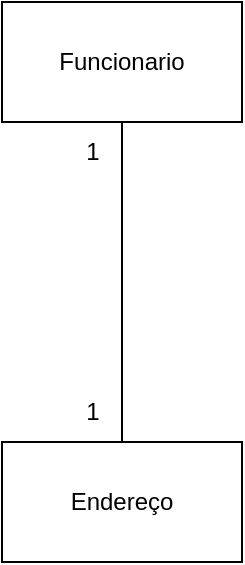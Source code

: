 <mxfile version="20.2.0" type="device" pages="2"><diagram id="ATRTcW3XS3hfJv6c4n26" name="Diagrama Conceitual"><mxGraphModel dx="1381" dy="774" grid="1" gridSize="10" guides="1" tooltips="1" connect="1" arrows="1" fold="1" page="1" pageScale="1" pageWidth="827" pageHeight="1169" math="0" shadow="0"><root><mxCell id="0"/><mxCell id="1" parent="0"/><mxCell id="LZOtWID-cST36OvfnrbD-1" style="edgeStyle=orthogonalEdgeStyle;rounded=0;orthogonalLoop=1;jettySize=auto;html=1;exitX=0.5;exitY=1;exitDx=0;exitDy=0;endArrow=none;endFill=0;" edge="1" parent="1" source="0Hm7bAtw5QC8hLkNVJ5J-1" target="muGn-aeDy8V2aWHrhO1g-1"><mxGeometry relative="1" as="geometry"/></mxCell><mxCell id="0Hm7bAtw5QC8hLkNVJ5J-1" value="Funcionario" style="rounded=0;whiteSpace=wrap;html=1;" parent="1" vertex="1"><mxGeometry x="340" y="140" width="120" height="60" as="geometry"/></mxCell><mxCell id="muGn-aeDy8V2aWHrhO1g-1" value="Endereço" style="whiteSpace=wrap;html=1;" parent="1" vertex="1"><mxGeometry x="340" y="360" width="120" height="60" as="geometry"/></mxCell><mxCell id="LZOtWID-cST36OvfnrbD-2" value="1" style="text;html=1;align=center;verticalAlign=middle;resizable=0;points=[];autosize=1;strokeColor=none;fillColor=none;" vertex="1" parent="1"><mxGeometry x="370" y="200" width="30" height="30" as="geometry"/></mxCell><mxCell id="LZOtWID-cST36OvfnrbD-3" value="1" style="text;html=1;align=center;verticalAlign=middle;resizable=0;points=[];autosize=1;strokeColor=none;fillColor=none;" vertex="1" parent="1"><mxGeometry x="370" y="330" width="30" height="30" as="geometry"/></mxCell></root></mxGraphModel></diagram><diagram id="pqUnd4ae7dxTzZGItgrn" name="Diagrama Lógico"><mxGraphModel dx="1381" dy="774" grid="1" gridSize="10" guides="1" tooltips="1" connect="1" arrows="1" fold="1" page="1" pageScale="1" pageWidth="827" pageHeight="1169" math="0" shadow="0"><root><mxCell id="0"/><mxCell id="1" parent="0"/><mxCell id="npqqHoLxcP6NaXFjt3pg-1" value="Funcionario" style="shape=table;startSize=30;container=1;collapsible=1;childLayout=tableLayout;fixedRows=1;rowLines=0;fontStyle=1;align=center;resizeLast=1;" parent="1" vertex="1"><mxGeometry x="340" y="100" width="180" height="300" as="geometry"/></mxCell><mxCell id="npqqHoLxcP6NaXFjt3pg-2" value="" style="shape=tableRow;horizontal=0;startSize=0;swimlaneHead=0;swimlaneBody=0;fillColor=none;collapsible=0;dropTarget=0;points=[[0,0.5],[1,0.5]];portConstraint=eastwest;top=0;left=0;right=0;bottom=1;" parent="npqqHoLxcP6NaXFjt3pg-1" vertex="1"><mxGeometry y="30" width="180" height="30" as="geometry"/></mxCell><mxCell id="npqqHoLxcP6NaXFjt3pg-3" value="PK" style="shape=partialRectangle;connectable=0;fillColor=none;top=0;left=0;bottom=0;right=0;fontStyle=1;overflow=hidden;" parent="npqqHoLxcP6NaXFjt3pg-2" vertex="1"><mxGeometry width="30" height="30" as="geometry"><mxRectangle width="30" height="30" as="alternateBounds"/></mxGeometry></mxCell><mxCell id="npqqHoLxcP6NaXFjt3pg-4" value="IdFuncionario" style="shape=partialRectangle;connectable=0;fillColor=none;top=0;left=0;bottom=0;right=0;align=left;spacingLeft=6;fontStyle=5;overflow=hidden;" parent="npqqHoLxcP6NaXFjt3pg-2" vertex="1"><mxGeometry x="30" width="150" height="30" as="geometry"><mxRectangle width="150" height="30" as="alternateBounds"/></mxGeometry></mxCell><mxCell id="npqqHoLxcP6NaXFjt3pg-5" value="" style="shape=tableRow;horizontal=0;startSize=0;swimlaneHead=0;swimlaneBody=0;fillColor=none;collapsible=0;dropTarget=0;points=[[0,0.5],[1,0.5]];portConstraint=eastwest;top=0;left=0;right=0;bottom=0;" parent="npqqHoLxcP6NaXFjt3pg-1" vertex="1"><mxGeometry y="60" width="180" height="30" as="geometry"/></mxCell><mxCell id="npqqHoLxcP6NaXFjt3pg-6" value="" style="shape=partialRectangle;connectable=0;fillColor=none;top=0;left=0;bottom=0;right=0;editable=1;overflow=hidden;" parent="npqqHoLxcP6NaXFjt3pg-5" vertex="1"><mxGeometry width="30" height="30" as="geometry"><mxRectangle width="30" height="30" as="alternateBounds"/></mxGeometry></mxCell><mxCell id="npqqHoLxcP6NaXFjt3pg-7" value="Nome" style="shape=partialRectangle;connectable=0;fillColor=none;top=0;left=0;bottom=0;right=0;align=left;spacingLeft=6;overflow=hidden;" parent="npqqHoLxcP6NaXFjt3pg-5" vertex="1"><mxGeometry x="30" width="150" height="30" as="geometry"><mxRectangle width="150" height="30" as="alternateBounds"/></mxGeometry></mxCell><mxCell id="npqqHoLxcP6NaXFjt3pg-8" value="" style="shape=tableRow;horizontal=0;startSize=0;swimlaneHead=0;swimlaneBody=0;fillColor=none;collapsible=0;dropTarget=0;points=[[0,0.5],[1,0.5]];portConstraint=eastwest;top=0;left=0;right=0;bottom=0;" parent="npqqHoLxcP6NaXFjt3pg-1" vertex="1"><mxGeometry y="90" width="180" height="30" as="geometry"/></mxCell><mxCell id="npqqHoLxcP6NaXFjt3pg-9" value="" style="shape=partialRectangle;connectable=0;fillColor=none;top=0;left=0;bottom=0;right=0;editable=1;overflow=hidden;" parent="npqqHoLxcP6NaXFjt3pg-8" vertex="1"><mxGeometry width="30" height="30" as="geometry"><mxRectangle width="30" height="30" as="alternateBounds"/></mxGeometry></mxCell><mxCell id="npqqHoLxcP6NaXFjt3pg-10" value="CPF" style="shape=partialRectangle;connectable=0;fillColor=none;top=0;left=0;bottom=0;right=0;align=left;spacingLeft=6;overflow=hidden;" parent="npqqHoLxcP6NaXFjt3pg-8" vertex="1"><mxGeometry x="30" width="150" height="30" as="geometry"><mxRectangle width="150" height="30" as="alternateBounds"/></mxGeometry></mxCell><mxCell id="npqqHoLxcP6NaXFjt3pg-11" value="" style="shape=tableRow;horizontal=0;startSize=0;swimlaneHead=0;swimlaneBody=0;fillColor=none;collapsible=0;dropTarget=0;points=[[0,0.5],[1,0.5]];portConstraint=eastwest;top=0;left=0;right=0;bottom=0;" parent="npqqHoLxcP6NaXFjt3pg-1" vertex="1"><mxGeometry y="120" width="180" height="30" as="geometry"/></mxCell><mxCell id="npqqHoLxcP6NaXFjt3pg-12" value="" style="shape=partialRectangle;connectable=0;fillColor=none;top=0;left=0;bottom=0;right=0;editable=1;overflow=hidden;" parent="npqqHoLxcP6NaXFjt3pg-11" vertex="1"><mxGeometry width="30" height="30" as="geometry"><mxRectangle width="30" height="30" as="alternateBounds"/></mxGeometry></mxCell><mxCell id="npqqHoLxcP6NaXFjt3pg-13" value="RG" style="shape=partialRectangle;connectable=0;fillColor=none;top=0;left=0;bottom=0;right=0;align=left;spacingLeft=6;overflow=hidden;" parent="npqqHoLxcP6NaXFjt3pg-11" vertex="1"><mxGeometry x="30" width="150" height="30" as="geometry"><mxRectangle width="150" height="30" as="alternateBounds"/></mxGeometry></mxCell><mxCell id="npqqHoLxcP6NaXFjt3pg-14" value="" style="shape=tableRow;horizontal=0;startSize=0;swimlaneHead=0;swimlaneBody=0;fillColor=none;collapsible=0;dropTarget=0;points=[[0,0.5],[1,0.5]];portConstraint=eastwest;top=0;left=0;right=0;bottom=0;" parent="npqqHoLxcP6NaXFjt3pg-1" vertex="1"><mxGeometry y="150" width="180" height="30" as="geometry"/></mxCell><mxCell id="npqqHoLxcP6NaXFjt3pg-15" value="" style="shape=partialRectangle;connectable=0;fillColor=none;top=0;left=0;bottom=0;right=0;editable=1;overflow=hidden;" parent="npqqHoLxcP6NaXFjt3pg-14" vertex="1"><mxGeometry width="30" height="30" as="geometry"><mxRectangle width="30" height="30" as="alternateBounds"/></mxGeometry></mxCell><mxCell id="npqqHoLxcP6NaXFjt3pg-16" value="Orgao Emissor" style="shape=partialRectangle;connectable=0;fillColor=none;top=0;left=0;bottom=0;right=0;align=left;spacingLeft=6;overflow=hidden;" parent="npqqHoLxcP6NaXFjt3pg-14" vertex="1"><mxGeometry x="30" width="150" height="30" as="geometry"><mxRectangle width="150" height="30" as="alternateBounds"/></mxGeometry></mxCell><mxCell id="npqqHoLxcP6NaXFjt3pg-17" value="" style="shape=tableRow;horizontal=0;startSize=0;swimlaneHead=0;swimlaneBody=0;fillColor=none;collapsible=0;dropTarget=0;points=[[0,0.5],[1,0.5]];portConstraint=eastwest;top=0;left=0;right=0;bottom=0;" parent="npqqHoLxcP6NaXFjt3pg-1" vertex="1"><mxGeometry y="180" width="180" height="30" as="geometry"/></mxCell><mxCell id="npqqHoLxcP6NaXFjt3pg-18" value="" style="shape=partialRectangle;connectable=0;fillColor=none;top=0;left=0;bottom=0;right=0;editable=1;overflow=hidden;" parent="npqqHoLxcP6NaXFjt3pg-17" vertex="1"><mxGeometry width="30" height="30" as="geometry"><mxRectangle width="30" height="30" as="alternateBounds"/></mxGeometry></mxCell><mxCell id="npqqHoLxcP6NaXFjt3pg-19" value="Titulo Eleitor" style="shape=partialRectangle;connectable=0;fillColor=none;top=0;left=0;bottom=0;right=0;align=left;spacingLeft=6;overflow=hidden;" parent="npqqHoLxcP6NaXFjt3pg-17" vertex="1"><mxGeometry x="30" width="150" height="30" as="geometry"><mxRectangle width="150" height="30" as="alternateBounds"/></mxGeometry></mxCell><mxCell id="npqqHoLxcP6NaXFjt3pg-20" value="" style="shape=tableRow;horizontal=0;startSize=0;swimlaneHead=0;swimlaneBody=0;fillColor=none;collapsible=0;dropTarget=0;points=[[0,0.5],[1,0.5]];portConstraint=eastwest;top=0;left=0;right=0;bottom=0;" parent="npqqHoLxcP6NaXFjt3pg-1" vertex="1"><mxGeometry y="210" width="180" height="30" as="geometry"/></mxCell><mxCell id="npqqHoLxcP6NaXFjt3pg-21" value="" style="shape=partialRectangle;connectable=0;fillColor=none;top=0;left=0;bottom=0;right=0;editable=1;overflow=hidden;" parent="npqqHoLxcP6NaXFjt3pg-20" vertex="1"><mxGeometry width="30" height="30" as="geometry"><mxRectangle width="30" height="30" as="alternateBounds"/></mxGeometry></mxCell><mxCell id="npqqHoLxcP6NaXFjt3pg-22" value="CNH" style="shape=partialRectangle;connectable=0;fillColor=none;top=0;left=0;bottom=0;right=0;align=left;spacingLeft=6;overflow=hidden;" parent="npqqHoLxcP6NaXFjt3pg-20" vertex="1"><mxGeometry x="30" width="150" height="30" as="geometry"><mxRectangle width="150" height="30" as="alternateBounds"/></mxGeometry></mxCell><mxCell id="9Pfx0BfZNlz1ATRT3a39-30" value="" style="shape=tableRow;horizontal=0;startSize=0;swimlaneHead=0;swimlaneBody=0;fillColor=none;collapsible=0;dropTarget=0;points=[[0,0.5],[1,0.5]];portConstraint=eastwest;top=0;left=0;right=0;bottom=0;" parent="npqqHoLxcP6NaXFjt3pg-1" vertex="1"><mxGeometry y="240" width="180" height="30" as="geometry"/></mxCell><mxCell id="9Pfx0BfZNlz1ATRT3a39-31" value="" style="shape=partialRectangle;connectable=0;fillColor=none;top=0;left=0;bottom=0;right=0;editable=1;overflow=hidden;" parent="9Pfx0BfZNlz1ATRT3a39-30" vertex="1"><mxGeometry width="30" height="30" as="geometry"><mxRectangle width="30" height="30" as="alternateBounds"/></mxGeometry></mxCell><mxCell id="9Pfx0BfZNlz1ATRT3a39-32" value="ATIVO" style="shape=partialRectangle;connectable=0;fillColor=none;top=0;left=0;bottom=0;right=0;align=left;spacingLeft=6;overflow=hidden;" parent="9Pfx0BfZNlz1ATRT3a39-30" vertex="1"><mxGeometry x="30" width="150" height="30" as="geometry"><mxRectangle width="150" height="30" as="alternateBounds"/></mxGeometry></mxCell><mxCell id="9Pfx0BfZNlz1ATRT3a39-33" value="" style="shape=tableRow;horizontal=0;startSize=0;swimlaneHead=0;swimlaneBody=0;fillColor=none;collapsible=0;dropTarget=0;points=[[0,0.5],[1,0.5]];portConstraint=eastwest;top=0;left=0;right=0;bottom=0;" parent="npqqHoLxcP6NaXFjt3pg-1" vertex="1"><mxGeometry y="270" width="180" height="30" as="geometry"/></mxCell><mxCell id="9Pfx0BfZNlz1ATRT3a39-34" value="" style="shape=partialRectangle;connectable=0;fillColor=none;top=0;left=0;bottom=0;right=0;editable=1;overflow=hidden;" parent="9Pfx0BfZNlz1ATRT3a39-33" vertex="1"><mxGeometry width="30" height="30" as="geometry"><mxRectangle width="30" height="30" as="alternateBounds"/></mxGeometry></mxCell><mxCell id="9Pfx0BfZNlz1ATRT3a39-35" value="Gestor" style="shape=partialRectangle;connectable=0;fillColor=none;top=0;left=0;bottom=0;right=0;align=left;spacingLeft=6;overflow=hidden;" parent="9Pfx0BfZNlz1ATRT3a39-33" vertex="1"><mxGeometry x="30" width="150" height="30" as="geometry"><mxRectangle width="150" height="30" as="alternateBounds"/></mxGeometry></mxCell><mxCell id="9Pfx0BfZNlz1ATRT3a39-1" value="Endereco" style="shape=table;startSize=30;container=1;collapsible=1;childLayout=tableLayout;fixedRows=1;rowLines=0;fontStyle=1;align=center;resizeLast=1;" parent="1" vertex="1"><mxGeometry x="60" y="120" width="180" height="240" as="geometry"/></mxCell><mxCell id="9Pfx0BfZNlz1ATRT3a39-26" value="" style="shape=tableRow;horizontal=0;startSize=0;swimlaneHead=0;swimlaneBody=0;fillColor=none;collapsible=0;dropTarget=0;points=[[0,0.5],[1,0.5]];portConstraint=eastwest;top=0;left=0;right=0;bottom=1;" parent="9Pfx0BfZNlz1ATRT3a39-1" vertex="1"><mxGeometry y="30" width="180" height="30" as="geometry"/></mxCell><mxCell id="9Pfx0BfZNlz1ATRT3a39-27" value="PK" style="shape=partialRectangle;connectable=0;fillColor=none;top=0;left=0;bottom=0;right=0;fontStyle=1;overflow=hidden;" parent="9Pfx0BfZNlz1ATRT3a39-26" vertex="1"><mxGeometry width="30" height="30" as="geometry"><mxRectangle width="30" height="30" as="alternateBounds"/></mxGeometry></mxCell><mxCell id="9Pfx0BfZNlz1ATRT3a39-28" value="IdEndereco" style="shape=partialRectangle;connectable=0;fillColor=none;top=0;left=0;bottom=0;right=0;align=left;spacingLeft=6;fontStyle=5;overflow=hidden;" parent="9Pfx0BfZNlz1ATRT3a39-26" vertex="1"><mxGeometry x="30" width="150" height="30" as="geometry"><mxRectangle width="150" height="30" as="alternateBounds"/></mxGeometry></mxCell><mxCell id="9Pfx0BfZNlz1ATRT3a39-5" value="" style="shape=tableRow;horizontal=0;startSize=0;swimlaneHead=0;swimlaneBody=0;fillColor=none;collapsible=0;dropTarget=0;points=[[0,0.5],[1,0.5]];portConstraint=eastwest;top=0;left=0;right=0;bottom=0;" parent="9Pfx0BfZNlz1ATRT3a39-1" vertex="1"><mxGeometry y="60" width="180" height="30" as="geometry"/></mxCell><mxCell id="9Pfx0BfZNlz1ATRT3a39-6" value="" style="shape=partialRectangle;connectable=0;fillColor=none;top=0;left=0;bottom=0;right=0;editable=1;overflow=hidden;" parent="9Pfx0BfZNlz1ATRT3a39-5" vertex="1"><mxGeometry width="30" height="30" as="geometry"><mxRectangle width="30" height="30" as="alternateBounds"/></mxGeometry></mxCell><mxCell id="9Pfx0BfZNlz1ATRT3a39-7" value="Endereco" style="shape=partialRectangle;connectable=0;fillColor=none;top=0;left=0;bottom=0;right=0;align=left;spacingLeft=6;overflow=hidden;" parent="9Pfx0BfZNlz1ATRT3a39-5" vertex="1"><mxGeometry x="30" width="150" height="30" as="geometry"><mxRectangle width="150" height="30" as="alternateBounds"/></mxGeometry></mxCell><mxCell id="9Pfx0BfZNlz1ATRT3a39-8" value="" style="shape=tableRow;horizontal=0;startSize=0;swimlaneHead=0;swimlaneBody=0;fillColor=none;collapsible=0;dropTarget=0;points=[[0,0.5],[1,0.5]];portConstraint=eastwest;top=0;left=0;right=0;bottom=0;" parent="9Pfx0BfZNlz1ATRT3a39-1" vertex="1"><mxGeometry y="90" width="180" height="30" as="geometry"/></mxCell><mxCell id="9Pfx0BfZNlz1ATRT3a39-9" value="" style="shape=partialRectangle;connectable=0;fillColor=none;top=0;left=0;bottom=0;right=0;editable=1;overflow=hidden;" parent="9Pfx0BfZNlz1ATRT3a39-8" vertex="1"><mxGeometry width="30" height="30" as="geometry"><mxRectangle width="30" height="30" as="alternateBounds"/></mxGeometry></mxCell><mxCell id="9Pfx0BfZNlz1ATRT3a39-10" value="Numero" style="shape=partialRectangle;connectable=0;fillColor=none;top=0;left=0;bottom=0;right=0;align=left;spacingLeft=6;overflow=hidden;" parent="9Pfx0BfZNlz1ATRT3a39-8" vertex="1"><mxGeometry x="30" width="150" height="30" as="geometry"><mxRectangle width="150" height="30" as="alternateBounds"/></mxGeometry></mxCell><mxCell id="9Pfx0BfZNlz1ATRT3a39-11" value="" style="shape=tableRow;horizontal=0;startSize=0;swimlaneHead=0;swimlaneBody=0;fillColor=none;collapsible=0;dropTarget=0;points=[[0,0.5],[1,0.5]];portConstraint=eastwest;top=0;left=0;right=0;bottom=0;" parent="9Pfx0BfZNlz1ATRT3a39-1" vertex="1"><mxGeometry y="120" width="180" height="30" as="geometry"/></mxCell><mxCell id="9Pfx0BfZNlz1ATRT3a39-12" value="" style="shape=partialRectangle;connectable=0;fillColor=none;top=0;left=0;bottom=0;right=0;editable=1;overflow=hidden;" parent="9Pfx0BfZNlz1ATRT3a39-11" vertex="1"><mxGeometry width="30" height="30" as="geometry"><mxRectangle width="30" height="30" as="alternateBounds"/></mxGeometry></mxCell><mxCell id="9Pfx0BfZNlz1ATRT3a39-13" value="Complemento" style="shape=partialRectangle;connectable=0;fillColor=none;top=0;left=0;bottom=0;right=0;align=left;spacingLeft=6;overflow=hidden;" parent="9Pfx0BfZNlz1ATRT3a39-11" vertex="1"><mxGeometry x="30" width="150" height="30" as="geometry"><mxRectangle width="150" height="30" as="alternateBounds"/></mxGeometry></mxCell><mxCell id="9Pfx0BfZNlz1ATRT3a39-14" value="" style="shape=tableRow;horizontal=0;startSize=0;swimlaneHead=0;swimlaneBody=0;fillColor=none;collapsible=0;dropTarget=0;points=[[0,0.5],[1,0.5]];portConstraint=eastwest;top=0;left=0;right=0;bottom=0;" parent="9Pfx0BfZNlz1ATRT3a39-1" vertex="1"><mxGeometry y="150" width="180" height="30" as="geometry"/></mxCell><mxCell id="9Pfx0BfZNlz1ATRT3a39-15" value="" style="shape=partialRectangle;connectable=0;fillColor=none;top=0;left=0;bottom=0;right=0;editable=1;overflow=hidden;" parent="9Pfx0BfZNlz1ATRT3a39-14" vertex="1"><mxGeometry width="30" height="30" as="geometry"><mxRectangle width="30" height="30" as="alternateBounds"/></mxGeometry></mxCell><mxCell id="9Pfx0BfZNlz1ATRT3a39-16" value="Bairro" style="shape=partialRectangle;connectable=0;fillColor=none;top=0;left=0;bottom=0;right=0;align=left;spacingLeft=6;overflow=hidden;" parent="9Pfx0BfZNlz1ATRT3a39-14" vertex="1"><mxGeometry x="30" width="150" height="30" as="geometry"><mxRectangle width="150" height="30" as="alternateBounds"/></mxGeometry></mxCell><mxCell id="9Pfx0BfZNlz1ATRT3a39-17" value="" style="shape=tableRow;horizontal=0;startSize=0;swimlaneHead=0;swimlaneBody=0;fillColor=none;collapsible=0;dropTarget=0;points=[[0,0.5],[1,0.5]];portConstraint=eastwest;top=0;left=0;right=0;bottom=0;" parent="9Pfx0BfZNlz1ATRT3a39-1" vertex="1"><mxGeometry y="180" width="180" height="30" as="geometry"/></mxCell><mxCell id="9Pfx0BfZNlz1ATRT3a39-18" value="" style="shape=partialRectangle;connectable=0;fillColor=none;top=0;left=0;bottom=0;right=0;editable=1;overflow=hidden;" parent="9Pfx0BfZNlz1ATRT3a39-17" vertex="1"><mxGeometry width="30" height="30" as="geometry"><mxRectangle width="30" height="30" as="alternateBounds"/></mxGeometry></mxCell><mxCell id="9Pfx0BfZNlz1ATRT3a39-19" value="Cidade" style="shape=partialRectangle;connectable=0;fillColor=none;top=0;left=0;bottom=0;right=0;align=left;spacingLeft=6;overflow=hidden;" parent="9Pfx0BfZNlz1ATRT3a39-17" vertex="1"><mxGeometry x="30" width="150" height="30" as="geometry"><mxRectangle width="150" height="30" as="alternateBounds"/></mxGeometry></mxCell><mxCell id="9Pfx0BfZNlz1ATRT3a39-20" value="" style="shape=tableRow;horizontal=0;startSize=0;swimlaneHead=0;swimlaneBody=0;fillColor=none;collapsible=0;dropTarget=0;points=[[0,0.5],[1,0.5]];portConstraint=eastwest;top=0;left=0;right=0;bottom=0;" parent="9Pfx0BfZNlz1ATRT3a39-1" vertex="1"><mxGeometry y="210" width="180" height="30" as="geometry"/></mxCell><mxCell id="9Pfx0BfZNlz1ATRT3a39-21" value="" style="shape=partialRectangle;connectable=0;fillColor=none;top=0;left=0;bottom=0;right=0;editable=1;overflow=hidden;" parent="9Pfx0BfZNlz1ATRT3a39-20" vertex="1"><mxGeometry width="30" height="30" as="geometry"><mxRectangle width="30" height="30" as="alternateBounds"/></mxGeometry></mxCell><mxCell id="9Pfx0BfZNlz1ATRT3a39-22" value="Ponto de Referencia " style="shape=partialRectangle;connectable=0;fillColor=none;top=0;left=0;bottom=0;right=0;align=left;spacingLeft=6;overflow=hidden;" parent="9Pfx0BfZNlz1ATRT3a39-20" vertex="1"><mxGeometry x="30" width="150" height="30" as="geometry"><mxRectangle width="150" height="30" as="alternateBounds"/></mxGeometry></mxCell></root></mxGraphModel></diagram></mxfile>